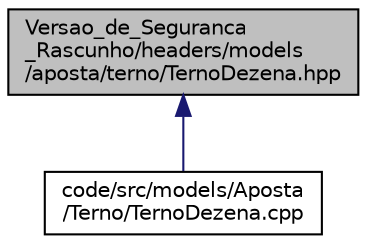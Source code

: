 digraph "Versao_de_Seguranca_Rascunho/headers/models/aposta/terno/TernoDezena.hpp"
{
 // LATEX_PDF_SIZE
  edge [fontname="Helvetica",fontsize="10",labelfontname="Helvetica",labelfontsize="10"];
  node [fontname="Helvetica",fontsize="10",shape=record];
  Node1 [label="Versao_de_Seguranca\l_Rascunho/headers/models\l/aposta/terno/TernoDezena.hpp",height=0.2,width=0.4,color="black", fillcolor="grey75", style="filled", fontcolor="black",tooltip=" "];
  Node1 -> Node2 [dir="back",color="midnightblue",fontsize="10",style="solid",fontname="Helvetica"];
  Node2 [label="code/src/models/Aposta\l/Terno/TernoDezena.cpp",height=0.2,width=0.4,color="black", fillcolor="white", style="filled",URL="$code_2src_2models_2Aposta_2Terno_2TernoDezena_8cpp.html",tooltip=" "];
}
